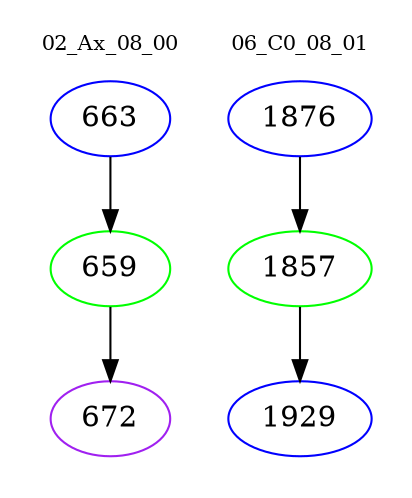 digraph{
subgraph cluster_0 {
color = white
label = "02_Ax_08_00";
fontsize=10;
T0_663 [label="663", color="blue"]
T0_663 -> T0_659 [color="black"]
T0_659 [label="659", color="green"]
T0_659 -> T0_672 [color="black"]
T0_672 [label="672", color="purple"]
}
subgraph cluster_1 {
color = white
label = "06_C0_08_01";
fontsize=10;
T1_1876 [label="1876", color="blue"]
T1_1876 -> T1_1857 [color="black"]
T1_1857 [label="1857", color="green"]
T1_1857 -> T1_1929 [color="black"]
T1_1929 [label="1929", color="blue"]
}
}
